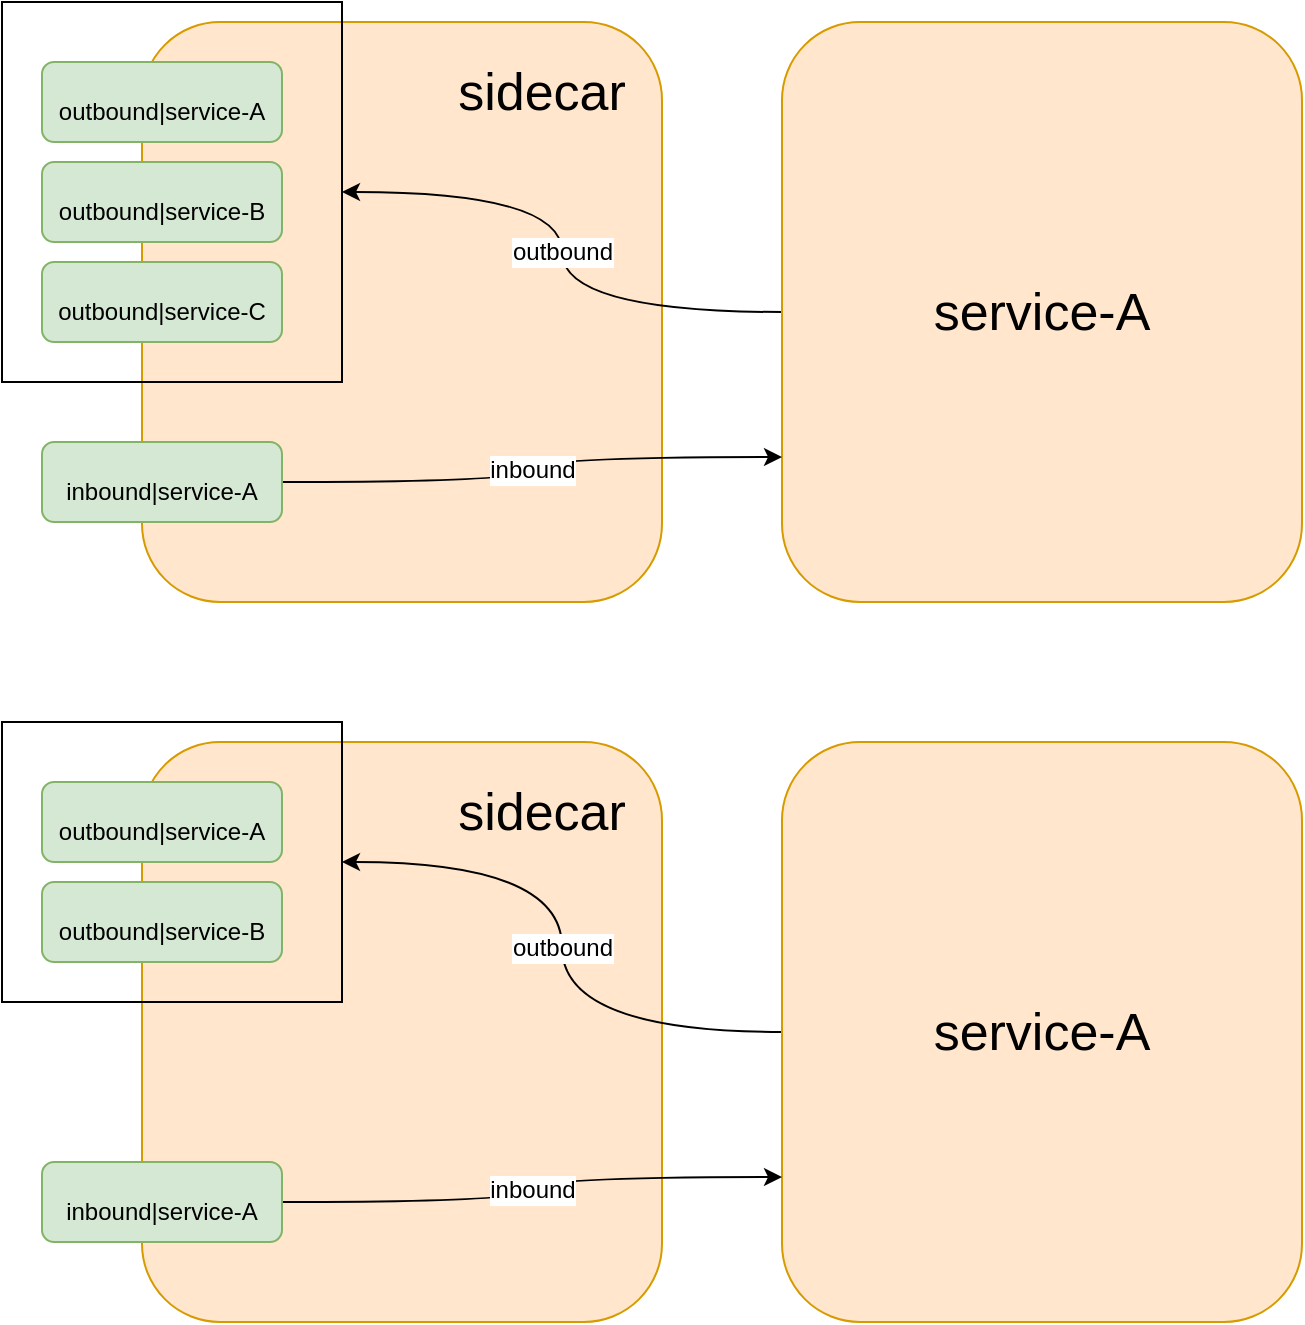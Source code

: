 <mxfile version="15.7.3" type="github">
  <diagram id="twVGDXTCZp4X827qlWEG" name="第 1 页">
    <mxGraphModel dx="946" dy="613" grid="1" gridSize="10" guides="1" tooltips="1" connect="1" arrows="1" fold="1" page="1" pageScale="1" pageWidth="827" pageHeight="1169" math="0" shadow="0">
      <root>
        <mxCell id="0" />
        <mxCell id="1" parent="0" />
        <mxCell id="UtZRplFtPSrj_Ybc8EXm-1" value="" style="rounded=1;whiteSpace=wrap;html=1;fillColor=#ffe6cc;strokeColor=#d79b00;" vertex="1" parent="1">
          <mxGeometry x="120" y="140" width="260" height="290" as="geometry" />
        </mxCell>
        <mxCell id="UtZRplFtPSrj_Ybc8EXm-13" value="outbound" style="edgeStyle=orthogonalEdgeStyle;curved=1;orthogonalLoop=1;jettySize=auto;html=1;entryX=1;entryY=0.5;entryDx=0;entryDy=0;fontSize=12;" edge="1" parent="1" source="UtZRplFtPSrj_Ybc8EXm-2" target="UtZRplFtPSrj_Ybc8EXm-12">
          <mxGeometry relative="1" as="geometry" />
        </mxCell>
        <mxCell id="UtZRplFtPSrj_Ybc8EXm-2" value="&lt;font style=&quot;font-size: 26px&quot;&gt;service-A&lt;/font&gt;" style="rounded=1;whiteSpace=wrap;html=1;fillColor=#ffe6cc;strokeColor=#d79b00;" vertex="1" parent="1">
          <mxGeometry x="440" y="140" width="260" height="290" as="geometry" />
        </mxCell>
        <mxCell id="UtZRplFtPSrj_Ybc8EXm-3" value="&lt;font style=&quot;font-size: 12px&quot;&gt;outbound|service-A&lt;/font&gt;" style="rounded=1;whiteSpace=wrap;html=1;fontSize=26;fillColor=#d5e8d4;strokeColor=#82b366;" vertex="1" parent="1">
          <mxGeometry x="70" y="160" width="120" height="40" as="geometry" />
        </mxCell>
        <mxCell id="UtZRplFtPSrj_Ybc8EXm-4" value="&lt;font style=&quot;font-size: 12px&quot;&gt;outbound|service-B&lt;/font&gt;" style="rounded=1;whiteSpace=wrap;html=1;fontSize=26;fillColor=#d5e8d4;strokeColor=#82b366;" vertex="1" parent="1">
          <mxGeometry x="70" y="210" width="120" height="40" as="geometry" />
        </mxCell>
        <mxCell id="UtZRplFtPSrj_Ybc8EXm-5" value="&lt;font style=&quot;font-size: 12px&quot;&gt;outbound|service-C&lt;/font&gt;" style="rounded=1;whiteSpace=wrap;html=1;fontSize=26;fillColor=#d5e8d4;strokeColor=#82b366;" vertex="1" parent="1">
          <mxGeometry x="70" y="260" width="120" height="40" as="geometry" />
        </mxCell>
        <mxCell id="UtZRplFtPSrj_Ybc8EXm-9" value="inbound" style="edgeStyle=orthogonalEdgeStyle;orthogonalLoop=1;jettySize=auto;html=1;entryX=0;entryY=0.75;entryDx=0;entryDy=0;fontSize=12;curved=1;" edge="1" parent="1" source="UtZRplFtPSrj_Ybc8EXm-6" target="UtZRplFtPSrj_Ybc8EXm-2">
          <mxGeometry relative="1" as="geometry" />
        </mxCell>
        <mxCell id="UtZRplFtPSrj_Ybc8EXm-6" value="&lt;font style=&quot;font-size: 12px&quot;&gt;inbound|service-A&lt;/font&gt;" style="rounded=1;whiteSpace=wrap;html=1;fontSize=26;fillColor=#d5e8d4;strokeColor=#82b366;" vertex="1" parent="1">
          <mxGeometry x="70" y="350" width="120" height="40" as="geometry" />
        </mxCell>
        <mxCell id="UtZRplFtPSrj_Ybc8EXm-12" value="" style="rounded=0;whiteSpace=wrap;html=1;fontSize=12;fillColor=none;" vertex="1" parent="1">
          <mxGeometry x="50" y="130" width="170" height="190" as="geometry" />
        </mxCell>
        <mxCell id="UtZRplFtPSrj_Ybc8EXm-14" value="&lt;font style=&quot;font-size: 26px&quot;&gt;sidecar&lt;/font&gt;" style="text;html=1;strokeColor=none;fillColor=none;align=center;verticalAlign=middle;whiteSpace=wrap;rounded=0;fontSize=12;" vertex="1" parent="1">
          <mxGeometry x="290" y="160" width="60" height="30" as="geometry" />
        </mxCell>
        <mxCell id="UtZRplFtPSrj_Ybc8EXm-15" value="" style="rounded=1;whiteSpace=wrap;html=1;fillColor=#ffe6cc;strokeColor=#d79b00;" vertex="1" parent="1">
          <mxGeometry x="120" y="500" width="260" height="290" as="geometry" />
        </mxCell>
        <mxCell id="UtZRplFtPSrj_Ybc8EXm-16" value="outbound" style="edgeStyle=orthogonalEdgeStyle;curved=1;orthogonalLoop=1;jettySize=auto;html=1;entryX=1;entryY=0.5;entryDx=0;entryDy=0;fontSize=12;" edge="1" parent="1" source="UtZRplFtPSrj_Ybc8EXm-17" target="UtZRplFtPSrj_Ybc8EXm-23">
          <mxGeometry relative="1" as="geometry" />
        </mxCell>
        <mxCell id="UtZRplFtPSrj_Ybc8EXm-17" value="&lt;font style=&quot;font-size: 26px&quot;&gt;service-A&lt;/font&gt;" style="rounded=1;whiteSpace=wrap;html=1;fillColor=#ffe6cc;strokeColor=#d79b00;" vertex="1" parent="1">
          <mxGeometry x="440" y="500" width="260" height="290" as="geometry" />
        </mxCell>
        <mxCell id="UtZRplFtPSrj_Ybc8EXm-18" value="&lt;font style=&quot;font-size: 12px&quot;&gt;outbound|service-A&lt;/font&gt;" style="rounded=1;whiteSpace=wrap;html=1;fontSize=26;fillColor=#d5e8d4;strokeColor=#82b366;" vertex="1" parent="1">
          <mxGeometry x="70" y="520" width="120" height="40" as="geometry" />
        </mxCell>
        <mxCell id="UtZRplFtPSrj_Ybc8EXm-19" value="&lt;font style=&quot;font-size: 12px&quot;&gt;outbound|service-B&lt;/font&gt;" style="rounded=1;whiteSpace=wrap;html=1;fontSize=26;fillColor=#d5e8d4;strokeColor=#82b366;" vertex="1" parent="1">
          <mxGeometry x="70" y="570" width="120" height="40" as="geometry" />
        </mxCell>
        <mxCell id="UtZRplFtPSrj_Ybc8EXm-21" value="inbound" style="edgeStyle=orthogonalEdgeStyle;orthogonalLoop=1;jettySize=auto;html=1;entryX=0;entryY=0.75;entryDx=0;entryDy=0;fontSize=12;curved=1;" edge="1" parent="1" source="UtZRplFtPSrj_Ybc8EXm-22" target="UtZRplFtPSrj_Ybc8EXm-17">
          <mxGeometry relative="1" as="geometry" />
        </mxCell>
        <mxCell id="UtZRplFtPSrj_Ybc8EXm-22" value="&lt;font style=&quot;font-size: 12px&quot;&gt;inbound|service-A&lt;/font&gt;" style="rounded=1;whiteSpace=wrap;html=1;fontSize=26;fillColor=#d5e8d4;strokeColor=#82b366;" vertex="1" parent="1">
          <mxGeometry x="70" y="710" width="120" height="40" as="geometry" />
        </mxCell>
        <mxCell id="UtZRplFtPSrj_Ybc8EXm-24" value="&lt;font style=&quot;font-size: 26px&quot;&gt;sidecar&lt;/font&gt;" style="text;html=1;strokeColor=none;fillColor=none;align=center;verticalAlign=middle;whiteSpace=wrap;rounded=0;fontSize=12;" vertex="1" parent="1">
          <mxGeometry x="290" y="520" width="60" height="30" as="geometry" />
        </mxCell>
        <mxCell id="UtZRplFtPSrj_Ybc8EXm-23" value="" style="rounded=0;whiteSpace=wrap;html=1;fontSize=12;fillColor=none;" vertex="1" parent="1">
          <mxGeometry x="50" y="490" width="170" height="140" as="geometry" />
        </mxCell>
      </root>
    </mxGraphModel>
  </diagram>
</mxfile>
